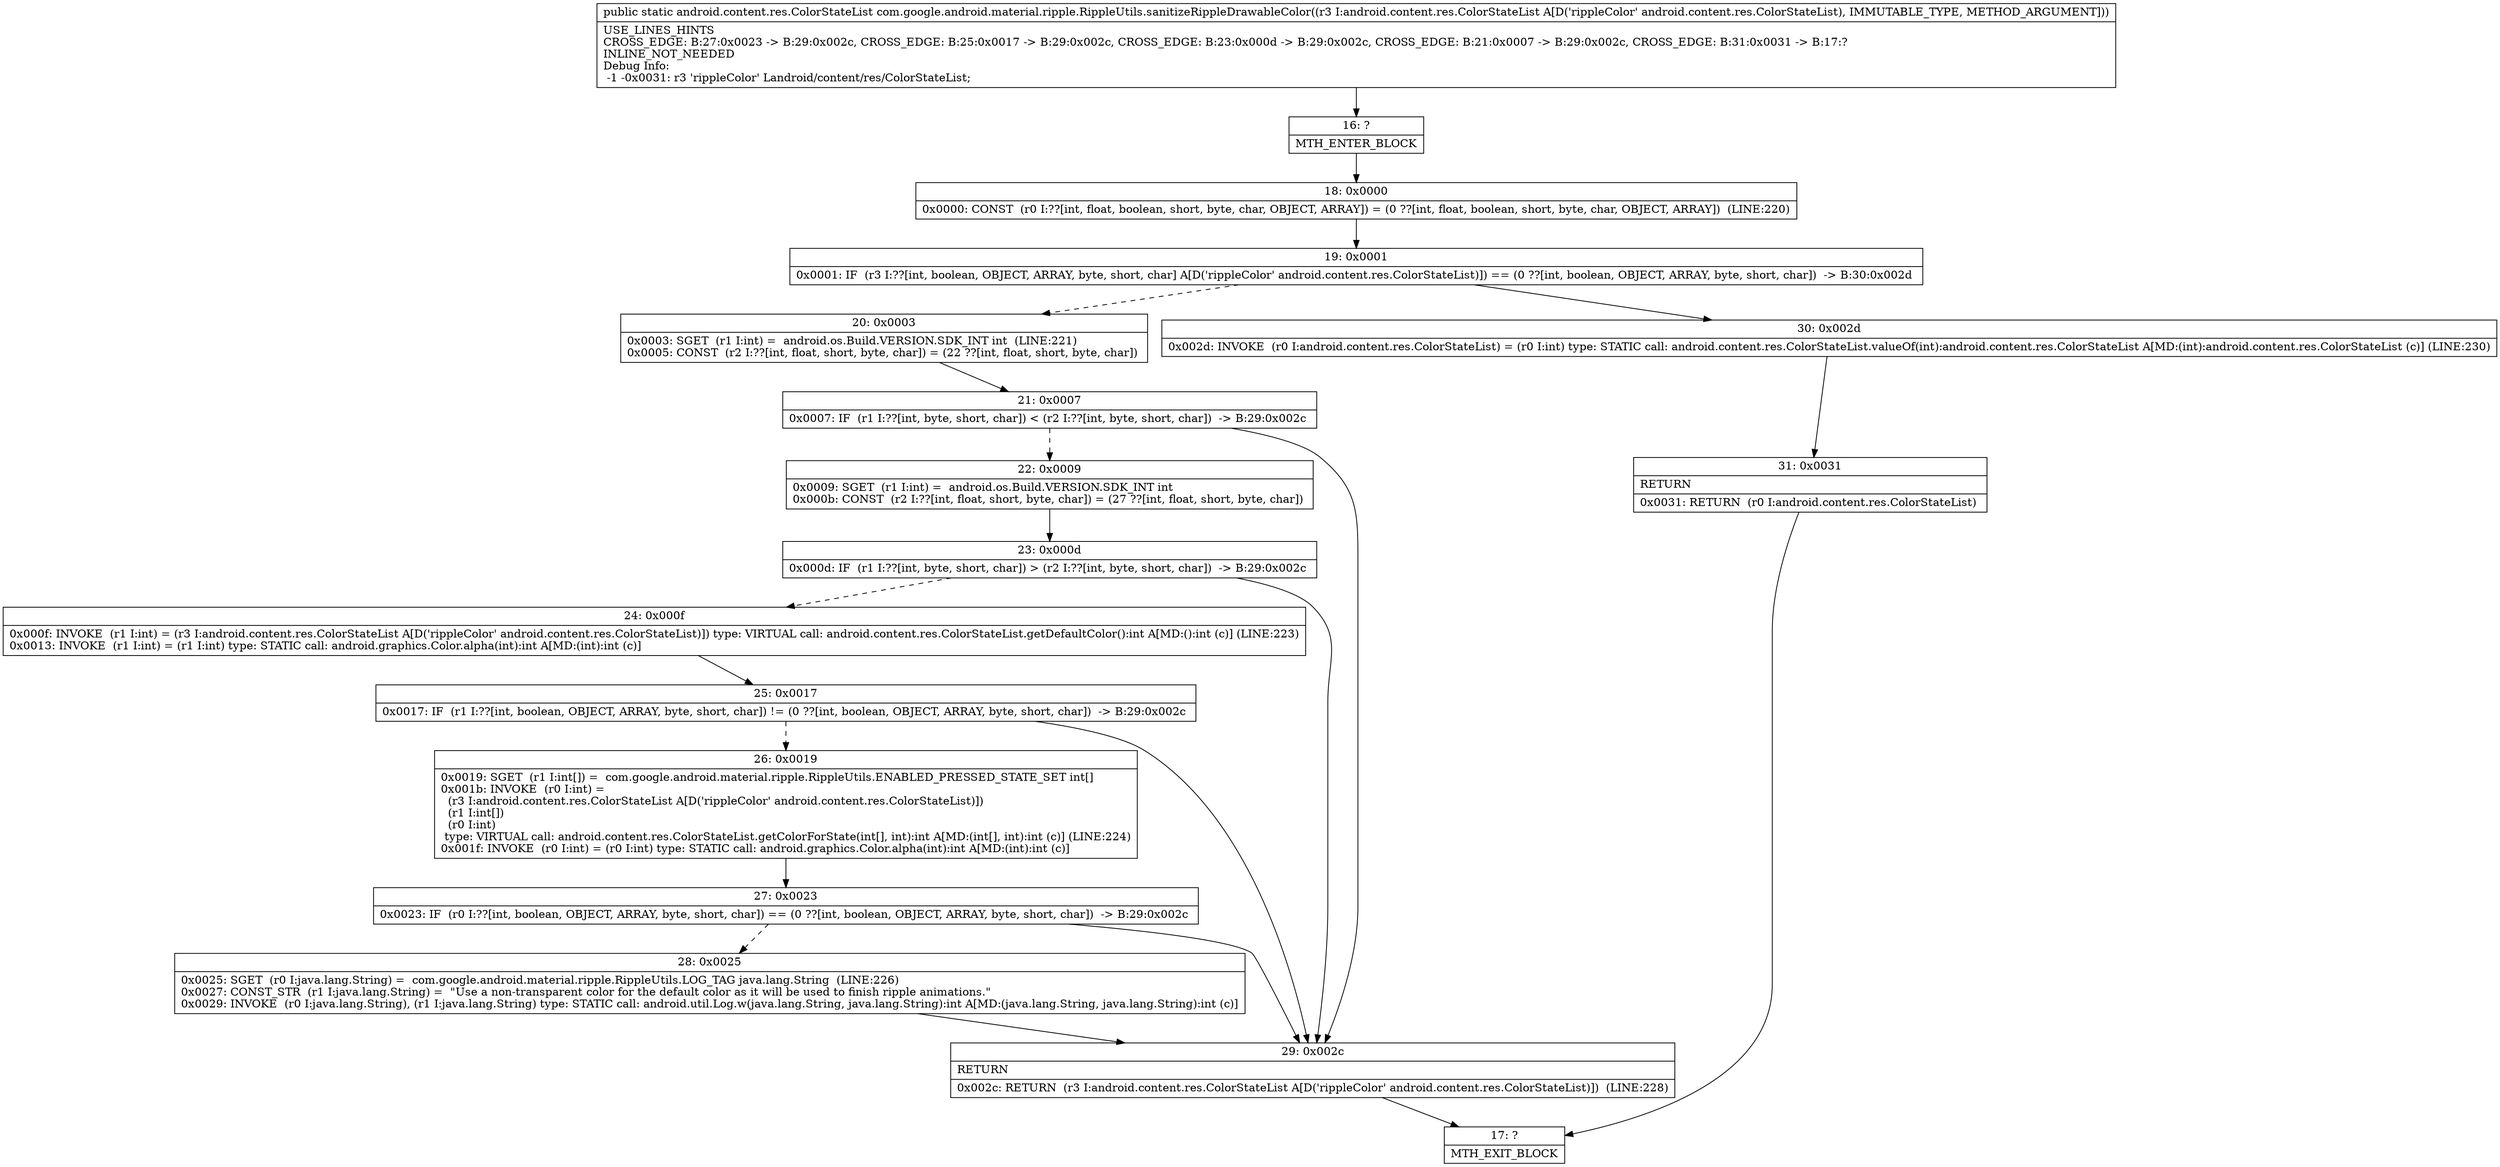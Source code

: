 digraph "CFG forcom.google.android.material.ripple.RippleUtils.sanitizeRippleDrawableColor(Landroid\/content\/res\/ColorStateList;)Landroid\/content\/res\/ColorStateList;" {
Node_16 [shape=record,label="{16\:\ ?|MTH_ENTER_BLOCK\l}"];
Node_18 [shape=record,label="{18\:\ 0x0000|0x0000: CONST  (r0 I:??[int, float, boolean, short, byte, char, OBJECT, ARRAY]) = (0 ??[int, float, boolean, short, byte, char, OBJECT, ARRAY])  (LINE:220)\l}"];
Node_19 [shape=record,label="{19\:\ 0x0001|0x0001: IF  (r3 I:??[int, boolean, OBJECT, ARRAY, byte, short, char] A[D('rippleColor' android.content.res.ColorStateList)]) == (0 ??[int, boolean, OBJECT, ARRAY, byte, short, char])  \-\> B:30:0x002d \l}"];
Node_20 [shape=record,label="{20\:\ 0x0003|0x0003: SGET  (r1 I:int) =  android.os.Build.VERSION.SDK_INT int  (LINE:221)\l0x0005: CONST  (r2 I:??[int, float, short, byte, char]) = (22 ??[int, float, short, byte, char]) \l}"];
Node_21 [shape=record,label="{21\:\ 0x0007|0x0007: IF  (r1 I:??[int, byte, short, char]) \< (r2 I:??[int, byte, short, char])  \-\> B:29:0x002c \l}"];
Node_22 [shape=record,label="{22\:\ 0x0009|0x0009: SGET  (r1 I:int) =  android.os.Build.VERSION.SDK_INT int \l0x000b: CONST  (r2 I:??[int, float, short, byte, char]) = (27 ??[int, float, short, byte, char]) \l}"];
Node_23 [shape=record,label="{23\:\ 0x000d|0x000d: IF  (r1 I:??[int, byte, short, char]) \> (r2 I:??[int, byte, short, char])  \-\> B:29:0x002c \l}"];
Node_24 [shape=record,label="{24\:\ 0x000f|0x000f: INVOKE  (r1 I:int) = (r3 I:android.content.res.ColorStateList A[D('rippleColor' android.content.res.ColorStateList)]) type: VIRTUAL call: android.content.res.ColorStateList.getDefaultColor():int A[MD:():int (c)] (LINE:223)\l0x0013: INVOKE  (r1 I:int) = (r1 I:int) type: STATIC call: android.graphics.Color.alpha(int):int A[MD:(int):int (c)]\l}"];
Node_25 [shape=record,label="{25\:\ 0x0017|0x0017: IF  (r1 I:??[int, boolean, OBJECT, ARRAY, byte, short, char]) != (0 ??[int, boolean, OBJECT, ARRAY, byte, short, char])  \-\> B:29:0x002c \l}"];
Node_26 [shape=record,label="{26\:\ 0x0019|0x0019: SGET  (r1 I:int[]) =  com.google.android.material.ripple.RippleUtils.ENABLED_PRESSED_STATE_SET int[] \l0x001b: INVOKE  (r0 I:int) = \l  (r3 I:android.content.res.ColorStateList A[D('rippleColor' android.content.res.ColorStateList)])\l  (r1 I:int[])\l  (r0 I:int)\l type: VIRTUAL call: android.content.res.ColorStateList.getColorForState(int[], int):int A[MD:(int[], int):int (c)] (LINE:224)\l0x001f: INVOKE  (r0 I:int) = (r0 I:int) type: STATIC call: android.graphics.Color.alpha(int):int A[MD:(int):int (c)]\l}"];
Node_27 [shape=record,label="{27\:\ 0x0023|0x0023: IF  (r0 I:??[int, boolean, OBJECT, ARRAY, byte, short, char]) == (0 ??[int, boolean, OBJECT, ARRAY, byte, short, char])  \-\> B:29:0x002c \l}"];
Node_28 [shape=record,label="{28\:\ 0x0025|0x0025: SGET  (r0 I:java.lang.String) =  com.google.android.material.ripple.RippleUtils.LOG_TAG java.lang.String  (LINE:226)\l0x0027: CONST_STR  (r1 I:java.lang.String) =  \"Use a non\-transparent color for the default color as it will be used to finish ripple animations.\" \l0x0029: INVOKE  (r0 I:java.lang.String), (r1 I:java.lang.String) type: STATIC call: android.util.Log.w(java.lang.String, java.lang.String):int A[MD:(java.lang.String, java.lang.String):int (c)]\l}"];
Node_29 [shape=record,label="{29\:\ 0x002c|RETURN\l|0x002c: RETURN  (r3 I:android.content.res.ColorStateList A[D('rippleColor' android.content.res.ColorStateList)])  (LINE:228)\l}"];
Node_17 [shape=record,label="{17\:\ ?|MTH_EXIT_BLOCK\l}"];
Node_30 [shape=record,label="{30\:\ 0x002d|0x002d: INVOKE  (r0 I:android.content.res.ColorStateList) = (r0 I:int) type: STATIC call: android.content.res.ColorStateList.valueOf(int):android.content.res.ColorStateList A[MD:(int):android.content.res.ColorStateList (c)] (LINE:230)\l}"];
Node_31 [shape=record,label="{31\:\ 0x0031|RETURN\l|0x0031: RETURN  (r0 I:android.content.res.ColorStateList) \l}"];
MethodNode[shape=record,label="{public static android.content.res.ColorStateList com.google.android.material.ripple.RippleUtils.sanitizeRippleDrawableColor((r3 I:android.content.res.ColorStateList A[D('rippleColor' android.content.res.ColorStateList), IMMUTABLE_TYPE, METHOD_ARGUMENT]))  | USE_LINES_HINTS\lCROSS_EDGE: B:27:0x0023 \-\> B:29:0x002c, CROSS_EDGE: B:25:0x0017 \-\> B:29:0x002c, CROSS_EDGE: B:23:0x000d \-\> B:29:0x002c, CROSS_EDGE: B:21:0x0007 \-\> B:29:0x002c, CROSS_EDGE: B:31:0x0031 \-\> B:17:?\lINLINE_NOT_NEEDED\lDebug Info:\l  \-1 \-0x0031: r3 'rippleColor' Landroid\/content\/res\/ColorStateList;\l}"];
MethodNode -> Node_16;Node_16 -> Node_18;
Node_18 -> Node_19;
Node_19 -> Node_20[style=dashed];
Node_19 -> Node_30;
Node_20 -> Node_21;
Node_21 -> Node_22[style=dashed];
Node_21 -> Node_29;
Node_22 -> Node_23;
Node_23 -> Node_24[style=dashed];
Node_23 -> Node_29;
Node_24 -> Node_25;
Node_25 -> Node_26[style=dashed];
Node_25 -> Node_29;
Node_26 -> Node_27;
Node_27 -> Node_28[style=dashed];
Node_27 -> Node_29;
Node_28 -> Node_29;
Node_29 -> Node_17;
Node_30 -> Node_31;
Node_31 -> Node_17;
}

